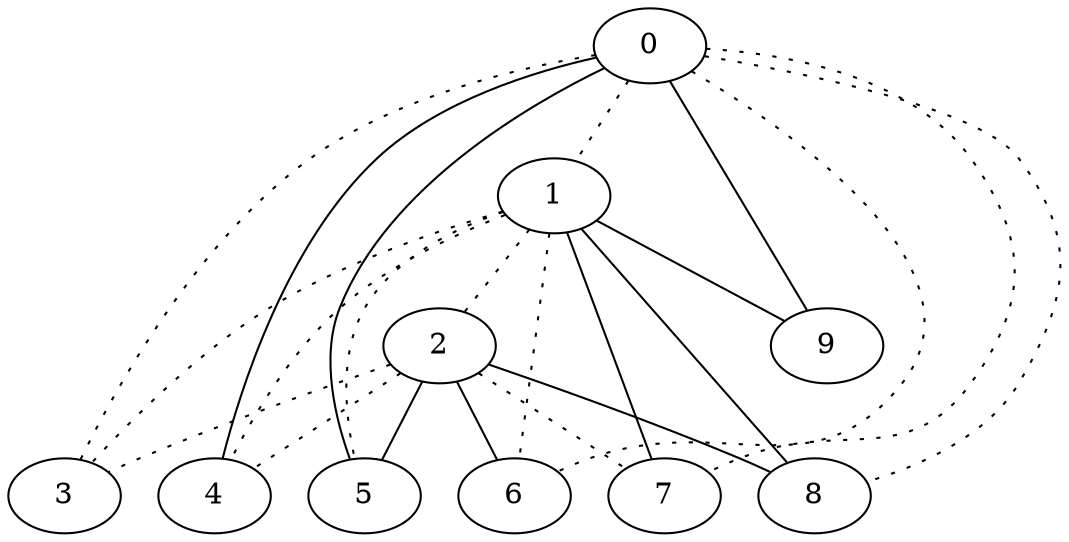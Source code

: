 graph {
a0[label=0];
a1[label=1];
a2[label=2];
a3[label=3];
a4[label=4];
a5[label=5];
a6[label=6];
a7[label=7];
a8[label=8];
a9[label=9];
a0 -- a1 [style=dotted];
a0 -- a3 [style=dotted];
a0 -- a4;
a0 -- a5;
a0 -- a6 [style=dotted];
a0 -- a7 [style=dotted];
a0 -- a8 [style=dotted];
a0 -- a9;
a1 -- a2 [style=dotted];
a1 -- a3 [style=dotted];
a1 -- a4 [style=dotted];
a1 -- a5 [style=dotted];
a1 -- a6 [style=dotted];
a1 -- a7;
a1 -- a8;
a1 -- a9;
a2 -- a3 [style=dotted];
a2 -- a4 [style=dotted];
a2 -- a5;
a2 -- a6;
a2 -- a7 [style=dotted];
a2 -- a8;
}
